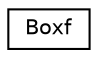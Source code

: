 digraph G
{
  edge [fontname="Helvetica",fontsize="10",labelfontname="Helvetica",labelfontsize="10"];
  node [fontname="Helvetica",fontsize="10",shape=record];
  rankdir=LR;
  Node1 [label="Boxf",height=0.2,width=0.4,color="black", fillcolor="white", style="filled",URL="$d9/d84/structBoxf.html"];
}
